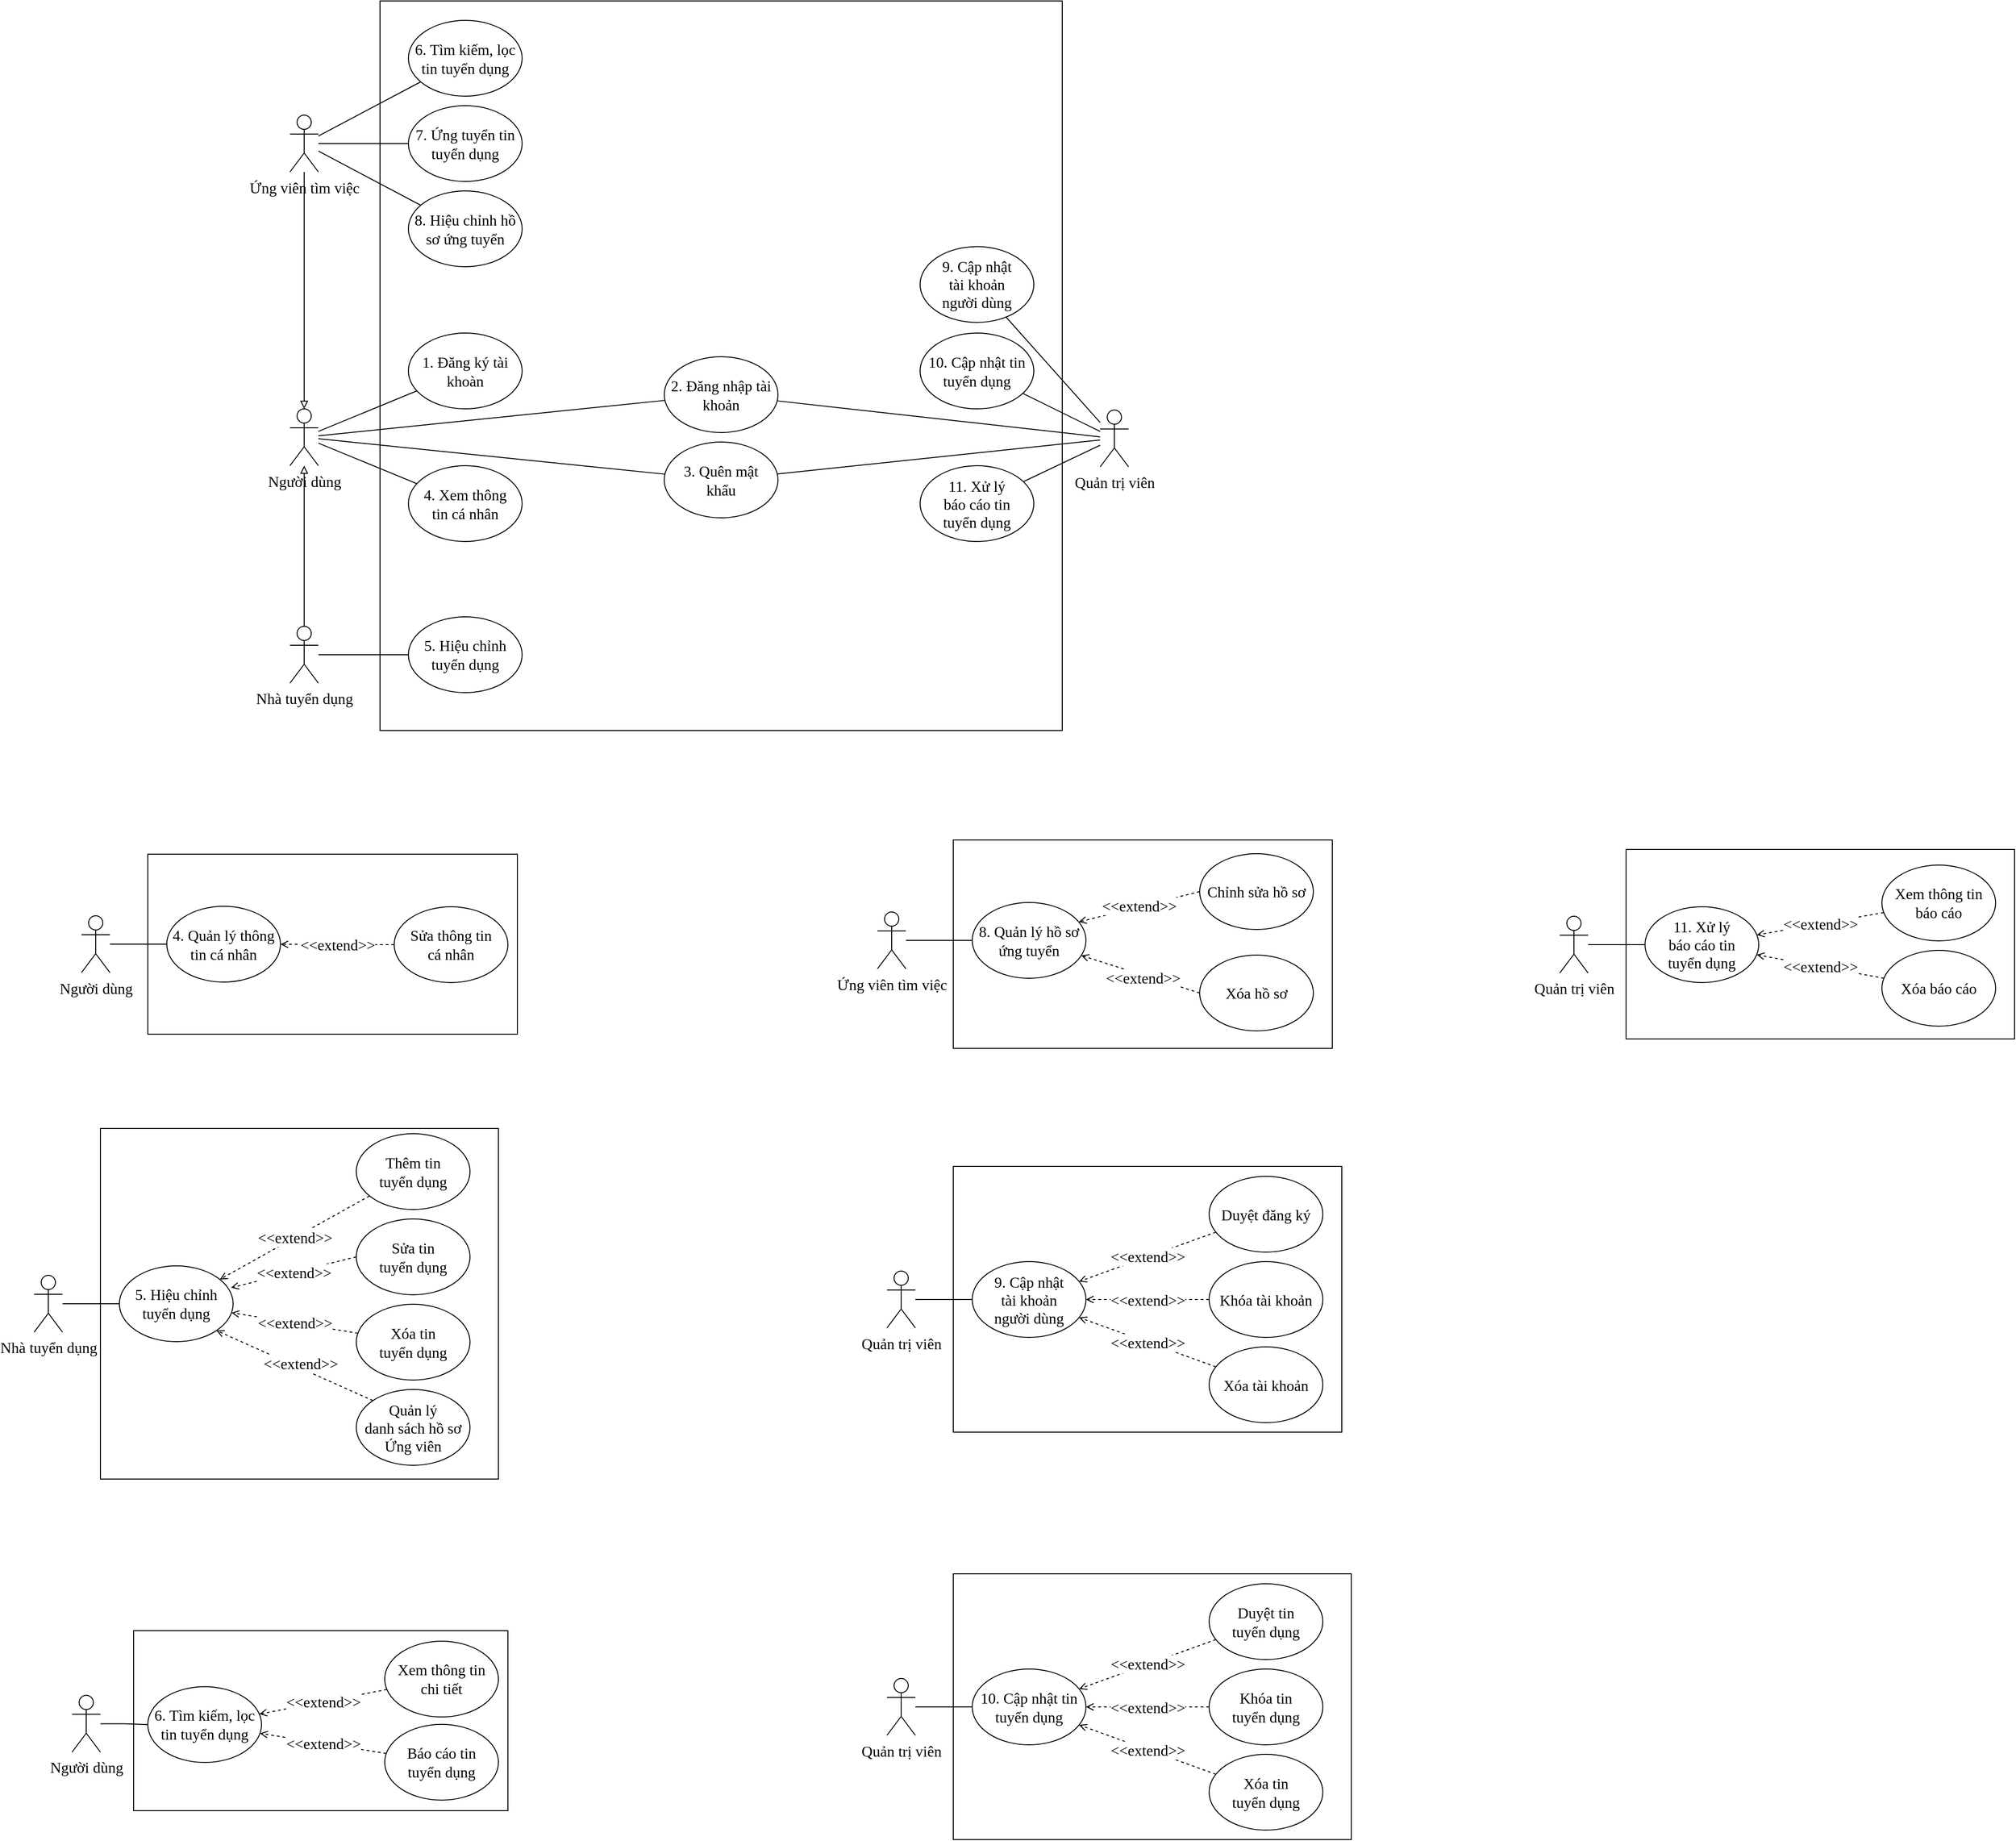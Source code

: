 <mxfile version="20.8.3" type="device"><diagram id="CUYJLqiDxSkJgVzejXc8" name="Page-1"><mxGraphModel dx="1483" dy="5704" grid="1" gridSize="10" guides="1" tooltips="1" connect="1" arrows="1" fold="1" page="1" pageScale="1" pageWidth="850" pageHeight="1100" math="0" shadow="0"><root><mxCell id="0"/><mxCell id="1" parent="0"/><mxCell id="nCyiN545a46I5Kh3WYLH-1" value="" style="rounded=0;whiteSpace=wrap;html=1;fontFamily=Times New Roman;fontSize=16;verticalAlign=top;fontStyle=1;" parent="1" vertex="1"><mxGeometry x="1935" y="-4010" width="720" height="770" as="geometry"/></mxCell><mxCell id="nCyiN545a46I5Kh3WYLH-2" style="edgeStyle=orthogonalEdgeStyle;rounded=0;orthogonalLoop=1;jettySize=auto;html=1;fontFamily=Times New Roman;fontSize=16;endArrow=block;endFill=0;" parent="1" source="nCyiN545a46I5Kh3WYLH-6" target="nCyiN545a46I5Kh3WYLH-26" edge="1"><mxGeometry relative="1" as="geometry"/></mxCell><mxCell id="nCyiN545a46I5Kh3WYLH-4" style="edgeStyle=none;rounded=0;orthogonalLoop=1;jettySize=auto;html=1;endArrow=none;endFill=0;fontFamily=Times New Roman;fontSize=16;" parent="1" source="nCyiN545a46I5Kh3WYLH-6" target="nCyiN545a46I5Kh3WYLH-39" edge="1"><mxGeometry relative="1" as="geometry"/></mxCell><mxCell id="YE1rSNIQsOi98AUd0LsD-6" style="edgeStyle=none;rounded=0;orthogonalLoop=1;jettySize=auto;html=1;endArrow=none;endFill=0;" parent="1" source="nCyiN545a46I5Kh3WYLH-6" target="zoKQRF3uKvG4ctZ6YU0x-32" edge="1"><mxGeometry relative="1" as="geometry"/></mxCell><mxCell id="YE1rSNIQsOi98AUd0LsD-8" style="edgeStyle=none;rounded=0;orthogonalLoop=1;jettySize=auto;html=1;endArrow=none;endFill=0;" parent="1" source="nCyiN545a46I5Kh3WYLH-6" target="YE1rSNIQsOi98AUd0LsD-7" edge="1"><mxGeometry relative="1" as="geometry"/></mxCell><mxCell id="nCyiN545a46I5Kh3WYLH-6" value="Ứng viên tìm việc" style="shape=umlActor;verticalLabelPosition=bottom;verticalAlign=top;html=1;outlineConnect=0;fontFamily=Times New Roman;fontSize=16;" parent="1" vertex="1"><mxGeometry x="1840" y="-3889.5" width="30" height="60" as="geometry"/></mxCell><mxCell id="nCyiN545a46I5Kh3WYLH-7" style="edgeStyle=orthogonalEdgeStyle;rounded=0;orthogonalLoop=1;jettySize=auto;html=1;fontFamily=Times New Roman;fontSize=16;endArrow=block;endFill=0;" parent="1" source="nCyiN545a46I5Kh3WYLH-10" target="nCyiN545a46I5Kh3WYLH-26" edge="1"><mxGeometry relative="1" as="geometry"/></mxCell><mxCell id="nCyiN545a46I5Kh3WYLH-8" style="edgeStyle=none;rounded=0;orthogonalLoop=1;jettySize=auto;html=1;endArrow=none;endFill=0;fontFamily=Times New Roman;fontSize=16;" parent="1" source="nCyiN545a46I5Kh3WYLH-10" target="nCyiN545a46I5Kh3WYLH-31" edge="1"><mxGeometry relative="1" as="geometry"/></mxCell><mxCell id="nCyiN545a46I5Kh3WYLH-10" value="Nhà tuyển dụng" style="shape=umlActor;verticalLabelPosition=bottom;verticalAlign=top;html=1;outlineConnect=0;fontFamily=Times New Roman;fontSize=16;" parent="1" vertex="1"><mxGeometry x="1840" y="-3350" width="30" height="60" as="geometry"/></mxCell><mxCell id="nCyiN545a46I5Kh3WYLH-11" style="edgeStyle=none;rounded=0;orthogonalLoop=1;jettySize=auto;html=1;endArrow=none;endFill=0;fontFamily=Times New Roman;fontSize=16;" parent="1" source="nCyiN545a46I5Kh3WYLH-14" target="nCyiN545a46I5Kh3WYLH-33" edge="1"><mxGeometry relative="1" as="geometry"/></mxCell><mxCell id="nCyiN545a46I5Kh3WYLH-12" style="edgeStyle=none;rounded=0;orthogonalLoop=1;jettySize=auto;html=1;endArrow=none;endFill=0;fontFamily=Times New Roman;fontSize=16;" parent="1" source="nCyiN545a46I5Kh3WYLH-14" target="nCyiN545a46I5Kh3WYLH-35" edge="1"><mxGeometry relative="1" as="geometry"/></mxCell><mxCell id="nCyiN545a46I5Kh3WYLH-13" style="edgeStyle=none;rounded=0;orthogonalLoop=1;jettySize=auto;html=1;endArrow=none;endFill=0;fontFamily=Times New Roman;fontSize=16;" parent="1" source="nCyiN545a46I5Kh3WYLH-14" target="nCyiN545a46I5Kh3WYLH-42" edge="1"><mxGeometry relative="1" as="geometry"/></mxCell><mxCell id="YE1rSNIQsOi98AUd0LsD-2" style="rounded=0;orthogonalLoop=1;jettySize=auto;html=1;endArrow=none;endFill=0;" parent="1" source="nCyiN545a46I5Kh3WYLH-14" target="nCyiN545a46I5Kh3WYLH-27" edge="1"><mxGeometry relative="1" as="geometry"/></mxCell><mxCell id="YE1rSNIQsOi98AUd0LsD-4" style="edgeStyle=none;rounded=0;orthogonalLoop=1;jettySize=auto;html=1;endArrow=none;endFill=0;" parent="1" source="nCyiN545a46I5Kh3WYLH-14" target="nCyiN545a46I5Kh3WYLH-70" edge="1"><mxGeometry relative="1" as="geometry"/></mxCell><mxCell id="nCyiN545a46I5Kh3WYLH-14" value="Quản trị viên" style="shape=umlActor;verticalLabelPosition=bottom;verticalAlign=top;html=1;outlineConnect=0;fontFamily=Times New Roman;fontSize=16;" parent="1" vertex="1"><mxGeometry x="2695" y="-3578.25" width="30" height="60" as="geometry"/></mxCell><mxCell id="nCyiN545a46I5Kh3WYLH-18" value="1. Đăng ký tài khoàn" style="ellipse;whiteSpace=wrap;html=1;fontFamily=Times New Roman;fontSize=16;spacingLeft=6;spacingRight=6;" parent="1" vertex="1"><mxGeometry x="1965" y="-3659.5" width="120" height="80" as="geometry"/></mxCell><mxCell id="nCyiN545a46I5Kh3WYLH-21" value="4. Xem thông tin cá nhân" style="ellipse;whiteSpace=wrap;html=1;fontFamily=Times New Roman;fontSize=16;spacingLeft=4;spacingRight=4;spacing=3;" parent="1" vertex="1"><mxGeometry x="1965" y="-3519.5" width="120" height="80" as="geometry"/></mxCell><mxCell id="nCyiN545a46I5Kh3WYLH-23" style="edgeStyle=none;rounded=0;orthogonalLoop=1;jettySize=auto;html=1;endArrow=none;endFill=0;fontFamily=Times New Roman;fontSize=16;" parent="1" source="nCyiN545a46I5Kh3WYLH-26" target="nCyiN545a46I5Kh3WYLH-18" edge="1"><mxGeometry relative="1" as="geometry"/></mxCell><mxCell id="nCyiN545a46I5Kh3WYLH-24" style="edgeStyle=none;rounded=0;orthogonalLoop=1;jettySize=auto;html=1;endArrow=none;endFill=0;fontFamily=Times New Roman;fontSize=16;" parent="1" source="nCyiN545a46I5Kh3WYLH-26" target="nCyiN545a46I5Kh3WYLH-21" edge="1"><mxGeometry relative="1" as="geometry"/></mxCell><mxCell id="YE1rSNIQsOi98AUd0LsD-1" style="rounded=0;orthogonalLoop=1;jettySize=auto;html=1;endArrow=none;endFill=0;" parent="1" source="nCyiN545a46I5Kh3WYLH-26" target="nCyiN545a46I5Kh3WYLH-27" edge="1"><mxGeometry relative="1" as="geometry"/></mxCell><mxCell id="YE1rSNIQsOi98AUd0LsD-3" style="rounded=0;orthogonalLoop=1;jettySize=auto;html=1;endArrow=none;endFill=0;" parent="1" source="nCyiN545a46I5Kh3WYLH-26" target="nCyiN545a46I5Kh3WYLH-70" edge="1"><mxGeometry relative="1" as="geometry"/></mxCell><mxCell id="nCyiN545a46I5Kh3WYLH-26" value="Người dùng" style="shape=umlActor;verticalLabelPosition=bottom;verticalAlign=top;html=1;outlineConnect=0;fontFamily=Times New Roman;fontSize=16;" parent="1" vertex="1"><mxGeometry x="1840" y="-3579.5" width="30" height="60" as="geometry"/></mxCell><mxCell id="nCyiN545a46I5Kh3WYLH-27" value="2. Đăng nhập tài khoản" style="ellipse;whiteSpace=wrap;html=1;fontSize=16;fontFamily=Times New Roman;spacingTop=0;spacingLeft=6;spacingBottom=0;spacingRight=6;spacing=0;" parent="1" vertex="1"><mxGeometry x="2235" y="-3634.5" width="120" height="80" as="geometry"/></mxCell><mxCell id="nCyiN545a46I5Kh3WYLH-31" value="5. Hiệu chỉnh tuyển dụng" style="ellipse;whiteSpace=wrap;html=1;fontFamily=Times New Roman;fontSize=16;spacingLeft=6;spacingRight=6;" parent="1" vertex="1"><mxGeometry x="1965" y="-3360" width="120" height="80" as="geometry"/></mxCell><mxCell id="nCyiN545a46I5Kh3WYLH-33" value="10. Cập nhật tin tuyển dụng" style="ellipse;whiteSpace=wrap;html=1;fontFamily=Times New Roman;fontSize=16;spacingLeft=6;spacingRight=6;" parent="1" vertex="1"><mxGeometry x="2505" y="-3659.5" width="120" height="80" as="geometry"/></mxCell><mxCell id="nCyiN545a46I5Kh3WYLH-35" value="11. Xử lý&lt;br style=&quot;font-size: 16px;&quot;&gt;báo cáo tin tuyển dụng" style="ellipse;whiteSpace=wrap;html=1;fontFamily=Times New Roman;fontSize=16;spacingLeft=6;spacingRight=6;spacing=2;" parent="1" vertex="1"><mxGeometry x="2505" y="-3519.5" width="120" height="80" as="geometry"/></mxCell><mxCell id="nCyiN545a46I5Kh3WYLH-39" value="7. Ứng tuyển tin tuyển dụng" style="ellipse;whiteSpace=wrap;html=1;fontFamily=Times New Roman;fontSize=16;spacingLeft=6;spacingRight=6;" parent="1" vertex="1"><mxGeometry x="1965" y="-3899.5" width="120" height="80" as="geometry"/></mxCell><mxCell id="nCyiN545a46I5Kh3WYLH-42" value="9. Cập nhật&lt;br&gt;tài khoản người dùng" style="ellipse;whiteSpace=wrap;html=1;fontFamily=Times New Roman;fontSize=16;spacingLeft=10;spacingRight=10;spacing=7;" parent="1" vertex="1"><mxGeometry x="2505" y="-3750.75" width="120" height="80" as="geometry"/></mxCell><mxCell id="nCyiN545a46I5Kh3WYLH-70" value="3. Quên mật khẩu" style="ellipse;whiteSpace=wrap;html=1;fontSize=16;fontFamily=Times New Roman;spacingTop=0;spacingLeft=6;spacingBottom=0;spacingRight=6;spacing=0;" parent="1" vertex="1"><mxGeometry x="2235" y="-3544.5" width="120" height="80" as="geometry"/></mxCell><mxCell id="nCyiN545a46I5Kh3WYLH-83" value="" style="rounded=0;whiteSpace=wrap;html=1;fontFamily=Times New Roman;fontSize=16;verticalAlign=top;fontStyle=1;" parent="1" vertex="1"><mxGeometry x="1690" y="-3109.5" width="390" height="190" as="geometry"/></mxCell><mxCell id="nCyiN545a46I5Kh3WYLH-84" style="edgeStyle=orthogonalEdgeStyle;rounded=0;orthogonalLoop=1;jettySize=auto;html=1;endArrow=none;endFill=0;fontFamily=Times New Roman;fontSize=16;" parent="1" source="nCyiN545a46I5Kh3WYLH-85" target="nCyiN545a46I5Kh3WYLH-89" edge="1"><mxGeometry relative="1" as="geometry"/></mxCell><mxCell id="nCyiN545a46I5Kh3WYLH-85" value="Người dùng" style="shape=umlActor;verticalLabelPosition=bottom;verticalAlign=top;html=1;outlineConnect=0;fontFamily=Times New Roman;fontSize=16;" parent="1" vertex="1"><mxGeometry x="1620" y="-3044.5" width="30" height="60" as="geometry"/></mxCell><mxCell id="nCyiN545a46I5Kh3WYLH-87" value="&amp;lt;&amp;lt;extend&amp;gt;&amp;gt;" style="rounded=0;orthogonalLoop=1;jettySize=auto;html=1;dashed=1;endArrow=open;endFill=0;fontFamily=Times New Roman;fontSize=16;" parent="1" source="nCyiN545a46I5Kh3WYLH-92" target="nCyiN545a46I5Kh3WYLH-89" edge="1"><mxGeometry relative="1" as="geometry"/></mxCell><mxCell id="nCyiN545a46I5Kh3WYLH-89" value="4. Quản lý thông tin cá nhân" style="ellipse;whiteSpace=wrap;html=1;fontSize=16;fontFamily=Times New Roman;spacingTop=0;spacingLeft=6;spacingBottom=0;spacingRight=6;spacing=0;" parent="1" vertex="1"><mxGeometry x="1710" y="-3054.5" width="120" height="80" as="geometry"/></mxCell><mxCell id="nCyiN545a46I5Kh3WYLH-92" value="Sửa thông tin&lt;br&gt;cá nhân" style="ellipse;whiteSpace=wrap;html=1;fontSize=16;fontFamily=Times New Roman;spacingTop=0;spacingLeft=6;spacingBottom=0;spacingRight=6;spacing=0;" parent="1" vertex="1"><mxGeometry x="1950" y="-3054" width="120" height="80" as="geometry"/></mxCell><mxCell id="nCyiN545a46I5Kh3WYLH-133" value="" style="rounded=0;whiteSpace=wrap;html=1;fontFamily=Times New Roman;fontSize=16;verticalAlign=top;fontStyle=1;" parent="1" vertex="1"><mxGeometry x="1640" y="-2820" width="420" height="370" as="geometry"/></mxCell><mxCell id="nCyiN545a46I5Kh3WYLH-134" style="edgeStyle=orthogonalEdgeStyle;rounded=0;orthogonalLoop=1;jettySize=auto;html=1;endArrow=none;endFill=0;fontFamily=Times New Roman;fontSize=16;" parent="1" source="nCyiN545a46I5Kh3WYLH-135" target="nCyiN545a46I5Kh3WYLH-139" edge="1"><mxGeometry relative="1" as="geometry"/></mxCell><mxCell id="nCyiN545a46I5Kh3WYLH-135" value="Nhà tuyển dụng" style="shape=umlActor;verticalLabelPosition=bottom;verticalAlign=top;html=1;outlineConnect=0;fontFamily=Times New Roman;fontSize=16;" parent="1" vertex="1"><mxGeometry x="1570" y="-2665" width="30" height="60" as="geometry"/></mxCell><mxCell id="nCyiN545a46I5Kh3WYLH-137" value="&amp;lt;&amp;lt;extend&amp;gt;&amp;gt;" style="rounded=0;orthogonalLoop=1;jettySize=auto;html=1;dashed=1;endArrow=open;endFill=0;fontFamily=Times New Roman;fontSize=16;" parent="1" source="nCyiN545a46I5Kh3WYLH-142" target="nCyiN545a46I5Kh3WYLH-139" edge="1"><mxGeometry relative="1" as="geometry"/></mxCell><mxCell id="nCyiN545a46I5Kh3WYLH-138" value="&amp;lt;&amp;lt;extend&amp;gt;&amp;gt;" style="edgeStyle=none;rounded=0;orthogonalLoop=1;jettySize=auto;html=1;dashed=1;endArrow=open;endFill=0;fontFamily=Times New Roman;fontSize=16;" parent="1" source="nCyiN545a46I5Kh3WYLH-141" target="nCyiN545a46I5Kh3WYLH-139" edge="1"><mxGeometry relative="1" as="geometry"/></mxCell><mxCell id="nCyiN545a46I5Kh3WYLH-139" value="5. Hiệu chỉnh tuyển dụng" style="ellipse;whiteSpace=wrap;html=1;fontSize=16;fontFamily=Times New Roman;spacingTop=0;spacingLeft=6;spacingBottom=0;spacingRight=6;spacing=0;" parent="1" vertex="1"><mxGeometry x="1660" y="-2675" width="120" height="80" as="geometry"/></mxCell><mxCell id="nCyiN545a46I5Kh3WYLH-140" value="Sửa tin&lt;br&gt;tuyển dụng" style="ellipse;whiteSpace=wrap;html=1;fontSize=16;fontFamily=Times New Roman;spacingTop=0;spacingLeft=6;spacingBottom=0;spacingRight=6;spacing=0;" parent="1" vertex="1"><mxGeometry x="1910" y="-2724.5" width="120" height="80" as="geometry"/></mxCell><mxCell id="nCyiN545a46I5Kh3WYLH-141" value="Thêm tin&lt;br&gt;tuyển dụng" style="ellipse;whiteSpace=wrap;html=1;fontSize=16;fontFamily=Times New Roman;spacingTop=0;spacingLeft=6;spacingBottom=0;spacingRight=6;spacing=0;" parent="1" vertex="1"><mxGeometry x="1910" y="-2814.5" width="120" height="80" as="geometry"/></mxCell><mxCell id="nCyiN545a46I5Kh3WYLH-142" value="Xóa tin&lt;br&gt;tuyển dụng" style="ellipse;whiteSpace=wrap;html=1;fontSize=16;fontFamily=Times New Roman;spacingTop=0;spacingLeft=6;spacingBottom=0;spacingRight=6;spacing=0;" parent="1" vertex="1"><mxGeometry x="1910" y="-2634.5" width="120" height="80" as="geometry"/></mxCell><mxCell id="nCyiN545a46I5Kh3WYLH-153" value="" style="rounded=0;whiteSpace=wrap;html=1;fontFamily=Times New Roman;fontSize=16;verticalAlign=top;fontStyle=1;" parent="1" vertex="1"><mxGeometry x="2540" y="-2780" width="410" height="280.5" as="geometry"/></mxCell><mxCell id="nCyiN545a46I5Kh3WYLH-154" style="edgeStyle=orthogonalEdgeStyle;rounded=0;orthogonalLoop=1;jettySize=auto;html=1;endArrow=none;endFill=0;fontFamily=Times New Roman;fontSize=16;" parent="1" source="nCyiN545a46I5Kh3WYLH-155" target="nCyiN545a46I5Kh3WYLH-159" edge="1"><mxGeometry relative="1" as="geometry"/></mxCell><mxCell id="nCyiN545a46I5Kh3WYLH-155" value="Quản trị viên" style="shape=umlActor;verticalLabelPosition=bottom;verticalAlign=top;html=1;outlineConnect=0;fontFamily=Times New Roman;fontSize=16;" parent="1" vertex="1"><mxGeometry x="2470" y="-2669.5" width="30" height="60" as="geometry"/></mxCell><mxCell id="nCyiN545a46I5Kh3WYLH-156" value="&amp;lt;&amp;lt;extend&amp;gt;&amp;gt;" style="edgeStyle=orthogonalEdgeStyle;rounded=0;orthogonalLoop=1;jettySize=auto;html=1;endArrow=open;endFill=0;dashed=1;fontFamily=Times New Roman;fontSize=16;" parent="1" source="nCyiN545a46I5Kh3WYLH-160" target="nCyiN545a46I5Kh3WYLH-159" edge="1"><mxGeometry relative="1" as="geometry"/></mxCell><mxCell id="nCyiN545a46I5Kh3WYLH-157" value="&amp;lt;&amp;lt;extend&amp;gt;&amp;gt;" style="rounded=0;orthogonalLoop=1;jettySize=auto;html=1;dashed=1;endArrow=open;endFill=0;fontFamily=Times New Roman;fontSize=16;" parent="1" source="nCyiN545a46I5Kh3WYLH-162" target="nCyiN545a46I5Kh3WYLH-159" edge="1"><mxGeometry relative="1" as="geometry"/></mxCell><mxCell id="nCyiN545a46I5Kh3WYLH-158" value="&amp;lt;&amp;lt;extend&amp;gt;&amp;gt;" style="edgeStyle=none;rounded=0;orthogonalLoop=1;jettySize=auto;html=1;dashed=1;endArrow=open;endFill=0;fontFamily=Times New Roman;fontSize=16;" parent="1" source="nCyiN545a46I5Kh3WYLH-161" target="nCyiN545a46I5Kh3WYLH-159" edge="1"><mxGeometry relative="1" as="geometry"/></mxCell><mxCell id="nCyiN545a46I5Kh3WYLH-159" value="9. Cập nhật&lt;br style=&quot;font-size: 16px;&quot;&gt;tài khoản&lt;br style=&quot;font-size: 16px;&quot;&gt;người dùng" style="ellipse;whiteSpace=wrap;html=1;fontSize=16;fontFamily=Times New Roman;spacingTop=0;spacingLeft=6;spacingBottom=0;spacingRight=6;spacing=0;" parent="1" vertex="1"><mxGeometry x="2560" y="-2679.5" width="120" height="80" as="geometry"/></mxCell><mxCell id="nCyiN545a46I5Kh3WYLH-160" value="Khóa tài khoản" style="ellipse;whiteSpace=wrap;html=1;fontSize=16;fontFamily=Times New Roman;spacingTop=0;spacingLeft=6;spacingBottom=0;spacingRight=6;spacing=0;" parent="1" vertex="1"><mxGeometry x="2810" y="-2679.5" width="120" height="80" as="geometry"/></mxCell><mxCell id="nCyiN545a46I5Kh3WYLH-161" value="Duyệt đăng ký" style="ellipse;whiteSpace=wrap;html=1;fontSize=16;fontFamily=Times New Roman;spacingTop=0;spacingLeft=6;spacingBottom=0;spacingRight=6;spacing=0;" parent="1" vertex="1"><mxGeometry x="2810" y="-2769.5" width="120" height="80" as="geometry"/></mxCell><mxCell id="nCyiN545a46I5Kh3WYLH-162" value="Xóa tài khoản" style="ellipse;whiteSpace=wrap;html=1;fontSize=16;fontFamily=Times New Roman;spacingTop=0;spacingLeft=6;spacingBottom=0;spacingRight=6;spacing=0;" parent="1" vertex="1"><mxGeometry x="2810" y="-2589.5" width="120" height="80" as="geometry"/></mxCell><mxCell id="nCyiN545a46I5Kh3WYLH-163" value="" style="rounded=0;whiteSpace=wrap;html=1;fontFamily=Times New Roman;fontSize=16;verticalAlign=top;fontStyle=1;" parent="1" vertex="1"><mxGeometry x="2540" y="-2350" width="420" height="280.5" as="geometry"/></mxCell><mxCell id="nCyiN545a46I5Kh3WYLH-164" style="edgeStyle=orthogonalEdgeStyle;rounded=0;orthogonalLoop=1;jettySize=auto;html=1;endArrow=none;endFill=0;fontFamily=Times New Roman;fontSize=16;" parent="1" source="nCyiN545a46I5Kh3WYLH-165" target="nCyiN545a46I5Kh3WYLH-169" edge="1"><mxGeometry relative="1" as="geometry"/></mxCell><mxCell id="nCyiN545a46I5Kh3WYLH-165" value="Quản trị viên" style="shape=umlActor;verticalLabelPosition=bottom;verticalAlign=top;html=1;outlineConnect=0;fontFamily=Times New Roman;fontSize=16;" parent="1" vertex="1"><mxGeometry x="2470" y="-2239.5" width="30" height="60" as="geometry"/></mxCell><mxCell id="nCyiN545a46I5Kh3WYLH-166" value="&amp;lt;&amp;lt;extend&amp;gt;&amp;gt;" style="edgeStyle=orthogonalEdgeStyle;rounded=0;orthogonalLoop=1;jettySize=auto;html=1;endArrow=open;endFill=0;dashed=1;fontFamily=Times New Roman;fontSize=16;" parent="1" source="nCyiN545a46I5Kh3WYLH-170" target="nCyiN545a46I5Kh3WYLH-169" edge="1"><mxGeometry relative="1" as="geometry"/></mxCell><mxCell id="nCyiN545a46I5Kh3WYLH-167" value="&amp;lt;&amp;lt;extend&amp;gt;&amp;gt;" style="rounded=0;orthogonalLoop=1;jettySize=auto;html=1;dashed=1;endArrow=open;endFill=0;fontFamily=Times New Roman;fontSize=16;" parent="1" source="nCyiN545a46I5Kh3WYLH-172" target="nCyiN545a46I5Kh3WYLH-169" edge="1"><mxGeometry relative="1" as="geometry"/></mxCell><mxCell id="nCyiN545a46I5Kh3WYLH-168" value="&amp;lt;&amp;lt;extend&amp;gt;&amp;gt;" style="edgeStyle=none;rounded=0;orthogonalLoop=1;jettySize=auto;html=1;dashed=1;endArrow=open;endFill=0;fontFamily=Times New Roman;fontSize=16;" parent="1" source="nCyiN545a46I5Kh3WYLH-171" target="nCyiN545a46I5Kh3WYLH-169" edge="1"><mxGeometry relative="1" as="geometry"/></mxCell><mxCell id="nCyiN545a46I5Kh3WYLH-169" value="10. Cập nhật tin tuyển dụng" style="ellipse;whiteSpace=wrap;html=1;fontSize=16;fontFamily=Times New Roman;spacingTop=0;spacingLeft=6;spacingBottom=0;spacingRight=6;spacing=0;" parent="1" vertex="1"><mxGeometry x="2560" y="-2249.5" width="120" height="80" as="geometry"/></mxCell><mxCell id="nCyiN545a46I5Kh3WYLH-170" value="Khóa tin&lt;br&gt;tuyển dụng" style="ellipse;whiteSpace=wrap;html=1;fontSize=16;fontFamily=Times New Roman;spacingTop=0;spacingLeft=6;spacingBottom=0;spacingRight=6;spacing=0;" parent="1" vertex="1"><mxGeometry x="2810" y="-2249.5" width="120" height="80" as="geometry"/></mxCell><mxCell id="nCyiN545a46I5Kh3WYLH-171" value="Duyệt tin&lt;br&gt;tuyển dụng" style="ellipse;whiteSpace=wrap;html=1;fontSize=16;fontFamily=Times New Roman;spacingTop=0;spacingLeft=6;spacingBottom=0;spacingRight=6;spacing=0;" parent="1" vertex="1"><mxGeometry x="2810" y="-2339.5" width="120" height="80" as="geometry"/></mxCell><mxCell id="nCyiN545a46I5Kh3WYLH-172" value="Xóa tin&lt;br&gt;tuyển dụng" style="ellipse;whiteSpace=wrap;html=1;fontSize=16;fontFamily=Times New Roman;spacingTop=0;spacingLeft=6;spacingBottom=0;spacingRight=6;spacing=0;" parent="1" vertex="1"><mxGeometry x="2810" y="-2159.5" width="120" height="80" as="geometry"/></mxCell><mxCell id="nCyiN545a46I5Kh3WYLH-173" value="" style="rounded=0;whiteSpace=wrap;html=1;fontFamily=Times New Roman;fontSize=16;verticalAlign=top;fontStyle=1;" parent="1" vertex="1"><mxGeometry x="3250" y="-3114.5" width="410" height="200" as="geometry"/></mxCell><mxCell id="nCyiN545a46I5Kh3WYLH-174" style="edgeStyle=orthogonalEdgeStyle;rounded=0;orthogonalLoop=1;jettySize=auto;html=1;endArrow=none;endFill=0;fontFamily=Times New Roman;fontSize=16;" parent="1" source="nCyiN545a46I5Kh3WYLH-175" target="nCyiN545a46I5Kh3WYLH-179" edge="1"><mxGeometry relative="1" as="geometry"/></mxCell><mxCell id="nCyiN545a46I5Kh3WYLH-175" value="Quản trị viên" style="shape=umlActor;verticalLabelPosition=bottom;verticalAlign=top;html=1;outlineConnect=0;fontFamily=Times New Roman;fontSize=16;" parent="1" vertex="1"><mxGeometry x="3180" y="-3044" width="30" height="60" as="geometry"/></mxCell><mxCell id="nCyiN545a46I5Kh3WYLH-176" value="&amp;lt;&amp;lt;extend&amp;gt;&amp;gt;" style="rounded=0;orthogonalLoop=1;jettySize=auto;html=1;endArrow=open;endFill=0;dashed=1;fontFamily=Times New Roman;fontSize=16;" parent="1" source="nCyiN545a46I5Kh3WYLH-180" target="nCyiN545a46I5Kh3WYLH-179" edge="1"><mxGeometry relative="1" as="geometry"/></mxCell><mxCell id="nCyiN545a46I5Kh3WYLH-178" value="&amp;lt;&amp;lt;extend&amp;gt;&amp;gt;" style="edgeStyle=none;rounded=0;orthogonalLoop=1;jettySize=auto;html=1;dashed=1;endArrow=open;endFill=0;fontFamily=Times New Roman;fontSize=16;" parent="1" source="nCyiN545a46I5Kh3WYLH-181" target="nCyiN545a46I5Kh3WYLH-179" edge="1"><mxGeometry relative="1" as="geometry"/></mxCell><mxCell id="nCyiN545a46I5Kh3WYLH-179" value="11. Xử lý&lt;br style=&quot;font-size: 16px;&quot;&gt;báo cáo tin&lt;br style=&quot;font-size: 16px;&quot;&gt;tuyển dụng" style="ellipse;whiteSpace=wrap;html=1;fontSize=16;fontFamily=Times New Roman;spacingTop=0;spacingLeft=6;spacingBottom=0;spacingRight=6;spacing=0;" parent="1" vertex="1"><mxGeometry x="3270" y="-3054" width="120" height="80" as="geometry"/></mxCell><mxCell id="nCyiN545a46I5Kh3WYLH-180" value="Xóa báo cáo" style="ellipse;whiteSpace=wrap;html=1;fontSize=16;fontFamily=Times New Roman;spacingTop=0;spacingLeft=6;spacingBottom=0;spacingRight=6;spacing=0;" parent="1" vertex="1"><mxGeometry x="3520" y="-3008" width="120" height="80" as="geometry"/></mxCell><mxCell id="nCyiN545a46I5Kh3WYLH-181" value="Xem thông tin báo cáo" style="ellipse;whiteSpace=wrap;html=1;fontSize=16;fontFamily=Times New Roman;spacingTop=0;spacingLeft=6;spacingBottom=0;spacingRight=6;spacing=0;" parent="1" vertex="1"><mxGeometry x="3520" y="-3098" width="120" height="80" as="geometry"/></mxCell><mxCell id="nCyiN545a46I5Kh3WYLH-193" value="" style="rounded=0;whiteSpace=wrap;html=1;fontFamily=Times New Roman;fontSize=16;verticalAlign=top;fontStyle=1;" parent="1" vertex="1"><mxGeometry x="2540" y="-3124.5" width="400" height="220" as="geometry"/></mxCell><mxCell id="nCyiN545a46I5Kh3WYLH-194" style="edgeStyle=orthogonalEdgeStyle;rounded=0;orthogonalLoop=1;jettySize=auto;html=1;endArrow=none;endFill=0;fontFamily=Times New Roman;fontSize=16;" parent="1" source="nCyiN545a46I5Kh3WYLH-195" target="nCyiN545a46I5Kh3WYLH-199" edge="1"><mxGeometry relative="1" as="geometry"/></mxCell><mxCell id="nCyiN545a46I5Kh3WYLH-195" value="Ứng viên tìm việc" style="shape=umlActor;verticalLabelPosition=bottom;verticalAlign=top;html=1;outlineConnect=0;fontFamily=Times New Roman;fontSize=16;" parent="1" vertex="1"><mxGeometry x="2460" y="-3048.5" width="30" height="60" as="geometry"/></mxCell><mxCell id="nCyiN545a46I5Kh3WYLH-199" value="8. Quản lý hồ sơ ứng tuyển" style="ellipse;whiteSpace=wrap;html=1;fontSize=16;fontFamily=Times New Roman;spacingTop=0;spacingLeft=6;spacingBottom=0;spacingRight=6;spacing=0;" parent="1" vertex="1"><mxGeometry x="2560" y="-3058.5" width="120" height="80" as="geometry"/></mxCell><mxCell id="zoKQRF3uKvG4ctZ6YU0x-32" value="6. Tìm kiếm, lọc tin tuyển dụng" style="ellipse;whiteSpace=wrap;html=1;fontSize=16;fontFamily=Times New Roman;spacingTop=0;spacingLeft=6;spacingBottom=0;spacingRight=6;spacing=0;" parent="1" vertex="1"><mxGeometry x="1965" y="-3989.5" width="120" height="80" as="geometry"/></mxCell><mxCell id="G83FsQYrg_A0TDRvzl20-9" value="" style="rounded=0;whiteSpace=wrap;html=1;fontFamily=Times New Roman;fontSize=16;verticalAlign=top;fontStyle=1;" parent="1" vertex="1"><mxGeometry x="1675" y="-2290" width="395" height="190" as="geometry"/></mxCell><mxCell id="G83FsQYrg_A0TDRvzl20-10" style="edgeStyle=orthogonalEdgeStyle;rounded=0;orthogonalLoop=1;jettySize=auto;html=1;endArrow=none;endFill=0;fontFamily=Times New Roman;fontSize=16;" parent="1" source="G83FsQYrg_A0TDRvzl20-11" target="G83FsQYrg_A0TDRvzl20-13" edge="1"><mxGeometry relative="1" as="geometry"/></mxCell><mxCell id="G83FsQYrg_A0TDRvzl20-11" value="Người dùng" style="shape=umlActor;verticalLabelPosition=bottom;verticalAlign=top;html=1;outlineConnect=0;fontFamily=Times New Roman;fontSize=16;" parent="1" vertex="1"><mxGeometry x="1610" y="-2221.75" width="30" height="60" as="geometry"/></mxCell><mxCell id="G83FsQYrg_A0TDRvzl20-12" value="&amp;lt;&amp;lt;extend&amp;gt;&amp;gt;" style="rounded=0;orthogonalLoop=1;jettySize=auto;html=1;dashed=1;endArrow=open;endFill=0;fontFamily=Times New Roman;fontSize=16;" parent="1" source="G83FsQYrg_A0TDRvzl20-14" target="G83FsQYrg_A0TDRvzl20-13" edge="1"><mxGeometry relative="1" as="geometry"/></mxCell><mxCell id="G83FsQYrg_A0TDRvzl20-13" value="6. Tìm kiếm, lọc tin tuyển dụng" style="ellipse;whiteSpace=wrap;html=1;fontSize=16;fontFamily=Times New Roman;spacingTop=0;spacingLeft=6;spacingBottom=0;spacingRight=6;spacing=0;" parent="1" vertex="1"><mxGeometry x="1690" y="-2230.87" width="120" height="80" as="geometry"/></mxCell><mxCell id="G83FsQYrg_A0TDRvzl20-14" value="Xem thông tin chi tiết" style="ellipse;whiteSpace=wrap;html=1;fontSize=16;fontFamily=Times New Roman;spacingTop=0;spacingLeft=6;spacingBottom=0;spacingRight=6;spacing=0;" parent="1" vertex="1"><mxGeometry x="1940" y="-2278.87" width="120" height="80" as="geometry"/></mxCell><mxCell id="G83FsQYrg_A0TDRvzl20-19" value="Báo cáo tin tuyển dụng" style="ellipse;whiteSpace=wrap;html=1;fontSize=16;fontFamily=Times New Roman;spacingTop=0;spacingLeft=6;spacingBottom=0;spacingRight=6;spacing=0;" parent="1" vertex="1"><mxGeometry x="1940" y="-2191.12" width="120" height="80" as="geometry"/></mxCell><mxCell id="G83FsQYrg_A0TDRvzl20-22" value="&amp;lt;&amp;lt;extend&amp;gt;&amp;gt;" style="rounded=0;orthogonalLoop=1;jettySize=auto;html=1;dashed=1;endArrow=open;endFill=0;fontFamily=Times New Roman;fontSize=16;" parent="1" source="G83FsQYrg_A0TDRvzl20-19" target="G83FsQYrg_A0TDRvzl20-13" edge="1"><mxGeometry relative="1" as="geometry"><mxPoint x="1952.111" y="-2089.259" as="sourcePoint"/><mxPoint x="1807.794" y="-2141.364" as="targetPoint"/></mxGeometry></mxCell><mxCell id="YE1rSNIQsOi98AUd0LsD-7" value="8. Hiệu chỉnh hồ sơ ứng tuyển" style="ellipse;whiteSpace=wrap;html=1;fontSize=16;fontFamily=Times New Roman;spacingTop=0;spacingLeft=6;spacingBottom=0;spacingRight=6;spacing=0;" parent="1" vertex="1"><mxGeometry x="1965" y="-3809.5" width="120" height="80" as="geometry"/></mxCell><mxCell id="Mkv2bQE9U4Nz1uzOs4G1-4" value="Quản lý&lt;br style=&quot;font-size: 16px;&quot;&gt;danh sách hồ sơ Ứng viên" style="ellipse;whiteSpace=wrap;html=1;fontSize=16;fontFamily=Times New Roman;spacingTop=0;spacingLeft=6;spacingBottom=0;spacingRight=6;spacing=0;" parent="1" vertex="1"><mxGeometry x="1910" y="-2544.5" width="120" height="80" as="geometry"/></mxCell><mxCell id="Mkv2bQE9U4Nz1uzOs4G1-5" value="&amp;lt;&amp;lt;extend&amp;gt;&amp;gt;" style="rounded=0;orthogonalLoop=1;jettySize=auto;html=1;dashed=1;endArrow=open;endFill=0;fontFamily=Times New Roman;fontSize=16;entryX=1;entryY=1;entryDx=0;entryDy=0;exitX=0;exitY=0;exitDx=0;exitDy=0;" parent="1" source="Mkv2bQE9U4Nz1uzOs4G1-4" target="nCyiN545a46I5Kh3WYLH-139" edge="1"><mxGeometry x="-0.066" y="-5" relative="1" as="geometry"><mxPoint x="1907.224" y="-2508.499" as="sourcePoint"/><mxPoint x="1782.776" y="-2532.42" as="targetPoint"/><mxPoint x="-1" as="offset"/></mxGeometry></mxCell><mxCell id="Mkv2bQE9U4Nz1uzOs4G1-6" value="&amp;lt;&amp;lt;extend&amp;gt;&amp;gt;" style="rounded=0;orthogonalLoop=1;jettySize=auto;html=1;dashed=1;endArrow=open;endFill=0;fontFamily=Times New Roman;fontSize=16;exitX=0;exitY=0.5;exitDx=0;exitDy=0;entryX=0.982;entryY=0.288;entryDx=0;entryDy=0;entryPerimeter=0;" parent="1" source="nCyiN545a46I5Kh3WYLH-140" target="nCyiN545a46I5Kh3WYLH-139" edge="1"><mxGeometry x="0.001" relative="1" as="geometry"><mxPoint x="1894.268" y="-2668.504" as="sourcePoint"/><mxPoint x="1770" y="-2644.5" as="targetPoint"/><mxPoint as="offset"/></mxGeometry></mxCell><mxCell id="7UpUdxPerCjCNvXFM8ZW-2" value="Xóa hồ sơ" style="ellipse;whiteSpace=wrap;html=1;fontSize=16;fontFamily=Times New Roman;spacingTop=0;spacingLeft=6;spacingBottom=0;spacingRight=6;spacing=0;" parent="1" vertex="1"><mxGeometry x="2800" y="-3003" width="120" height="80" as="geometry"/></mxCell><mxCell id="7UpUdxPerCjCNvXFM8ZW-3" value="Chỉnh sửa hồ sơ" style="ellipse;whiteSpace=wrap;html=1;fontSize=16;fontFamily=Times New Roman;spacingTop=0;spacingLeft=6;spacingBottom=0;spacingRight=6;spacing=0;" parent="1" vertex="1"><mxGeometry x="2800" y="-3110" width="120" height="80" as="geometry"/></mxCell><mxCell id="7UpUdxPerCjCNvXFM8ZW-4" value="&amp;lt;&amp;lt;extend&amp;gt;&amp;gt;" style="rounded=0;orthogonalLoop=1;jettySize=auto;html=1;dashed=1;endArrow=open;endFill=0;fontFamily=Times New Roman;fontSize=16;entryX=0.958;entryY=0.699;entryDx=0;entryDy=0;entryPerimeter=0;exitX=0;exitY=0.5;exitDx=0;exitDy=0;" parent="1" source="7UpUdxPerCjCNvXFM8ZW-2" target="nCyiN545a46I5Kh3WYLH-199" edge="1"><mxGeometry x="-0.064" y="3" relative="1" as="geometry"><mxPoint x="2814.309" y="-2953.446" as="sourcePoint"/><mxPoint x="2669.999" y="-3005.559" as="targetPoint"/><mxPoint as="offset"/></mxGeometry></mxCell><mxCell id="7UpUdxPerCjCNvXFM8ZW-5" value="&amp;lt;&amp;lt;extend&amp;gt;&amp;gt;" style="edgeStyle=none;rounded=0;orthogonalLoop=1;jettySize=auto;html=1;dashed=1;endArrow=open;endFill=0;fontFamily=Times New Roman;fontSize=16;entryX=0.937;entryY=0.257;entryDx=0;entryDy=0;entryPerimeter=0;exitX=0;exitY=0.5;exitDx=0;exitDy=0;" parent="1" source="7UpUdxPerCjCNvXFM8ZW-3" target="nCyiN545a46I5Kh3WYLH-199" edge="1"><mxGeometry x="-0.004" y="-1" relative="1" as="geometry"><mxPoint x="2813.904" y="-3058.499" as="sourcePoint"/><mxPoint x="2679.997" y="-3034.747" as="targetPoint"/><mxPoint as="offset"/></mxGeometry></mxCell></root></mxGraphModel></diagram></mxfile>